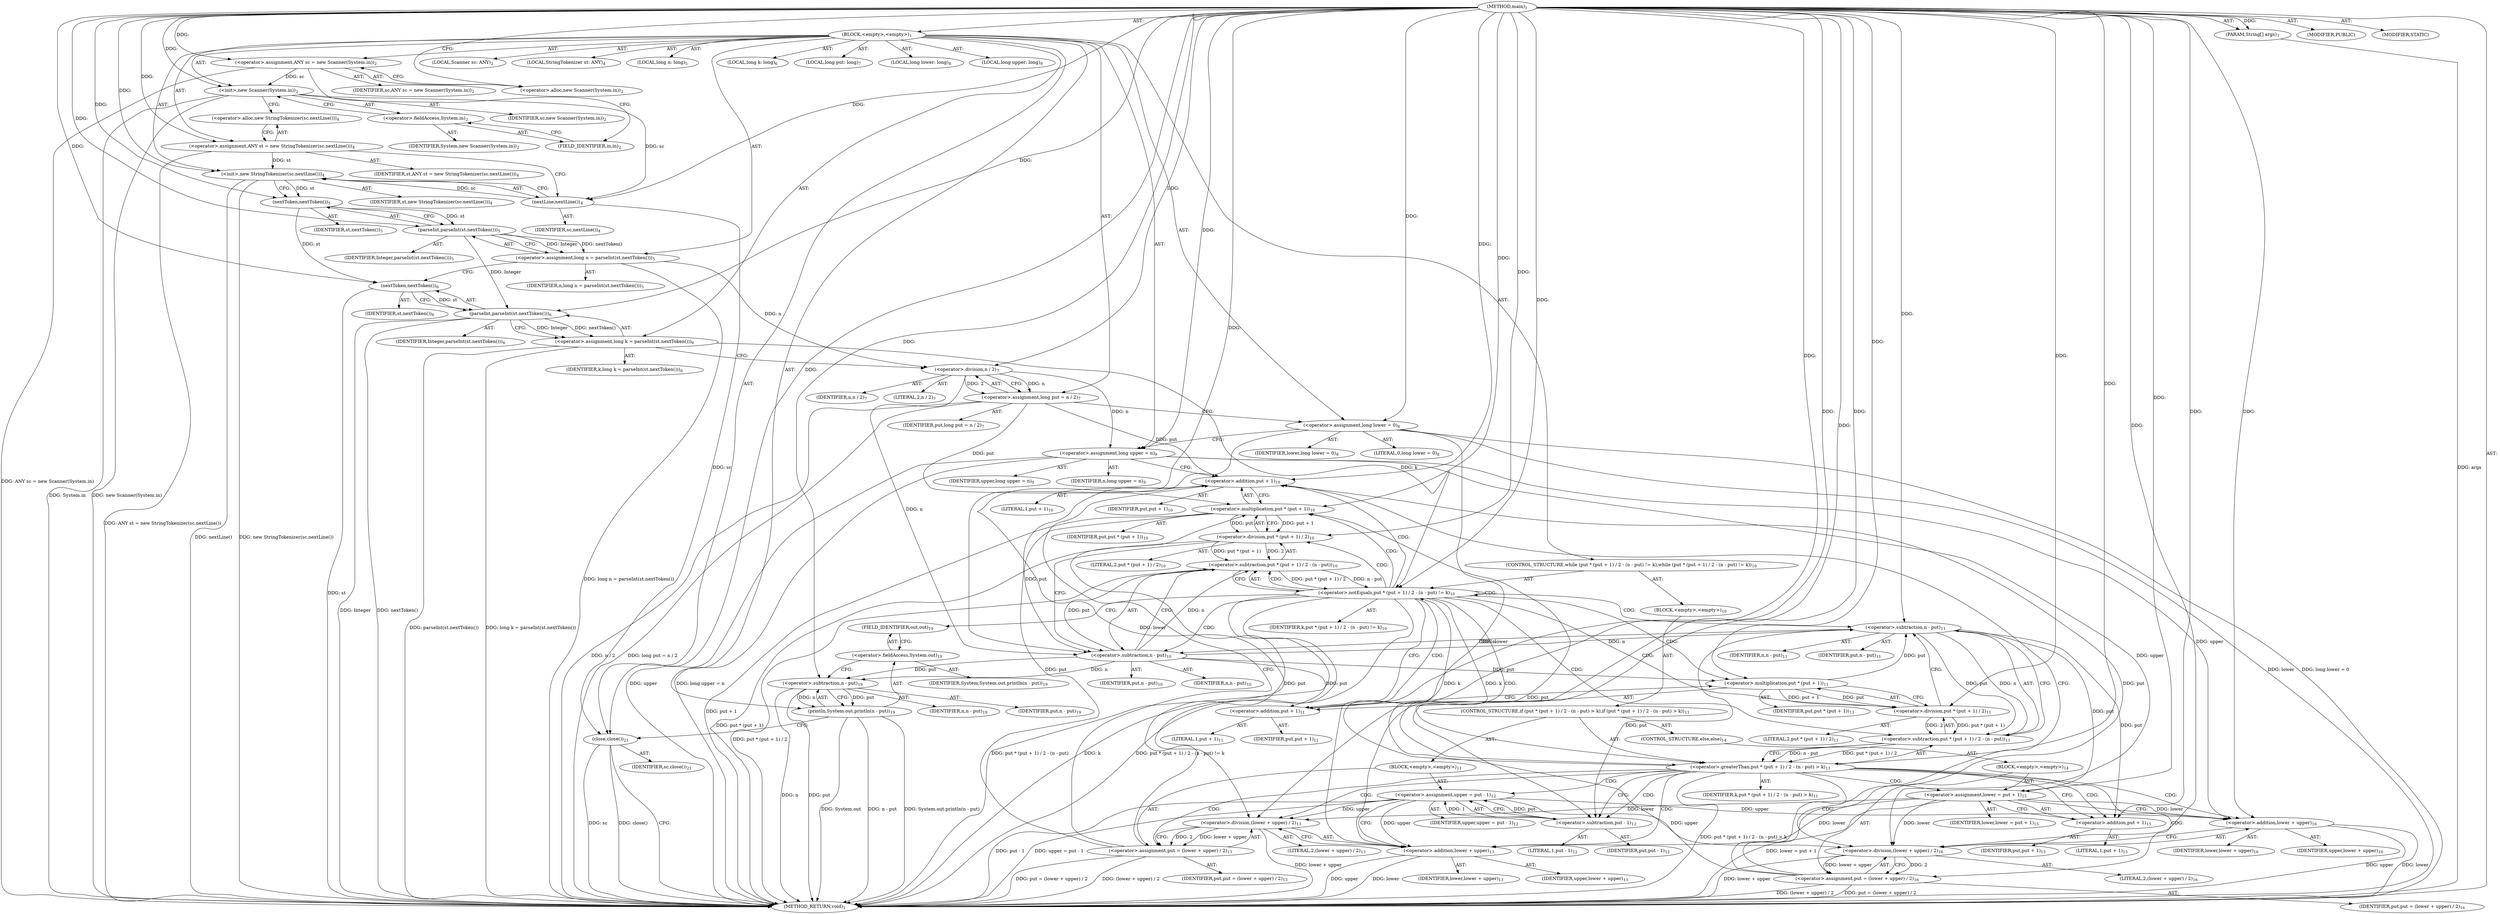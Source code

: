 digraph "main" {  
"21" [label = <(METHOD,main)<SUB>1</SUB>> ]
"22" [label = <(PARAM,String[] args)<SUB>1</SUB>> ]
"23" [label = <(BLOCK,&lt;empty&gt;,&lt;empty&gt;)<SUB>1</SUB>> ]
"4" [label = <(LOCAL,Scanner sc: ANY)<SUB>2</SUB>> ]
"24" [label = <(&lt;operator&gt;.assignment,ANY sc = new Scanner(System.in))<SUB>2</SUB>> ]
"25" [label = <(IDENTIFIER,sc,ANY sc = new Scanner(System.in))<SUB>2</SUB>> ]
"26" [label = <(&lt;operator&gt;.alloc,new Scanner(System.in))<SUB>2</SUB>> ]
"27" [label = <(&lt;init&gt;,new Scanner(System.in))<SUB>2</SUB>> ]
"3" [label = <(IDENTIFIER,sc,new Scanner(System.in))<SUB>2</SUB>> ]
"28" [label = <(&lt;operator&gt;.fieldAccess,System.in)<SUB>2</SUB>> ]
"29" [label = <(IDENTIFIER,System,new Scanner(System.in))<SUB>2</SUB>> ]
"30" [label = <(FIELD_IDENTIFIER,in,in)<SUB>2</SUB>> ]
"6" [label = <(LOCAL,StringTokenizer st: ANY)<SUB>4</SUB>> ]
"31" [label = <(&lt;operator&gt;.assignment,ANY st = new StringTokenizer(sc.nextLine()))<SUB>4</SUB>> ]
"32" [label = <(IDENTIFIER,st,ANY st = new StringTokenizer(sc.nextLine()))<SUB>4</SUB>> ]
"33" [label = <(&lt;operator&gt;.alloc,new StringTokenizer(sc.nextLine()))<SUB>4</SUB>> ]
"34" [label = <(&lt;init&gt;,new StringTokenizer(sc.nextLine()))<SUB>4</SUB>> ]
"5" [label = <(IDENTIFIER,st,new StringTokenizer(sc.nextLine()))<SUB>4</SUB>> ]
"35" [label = <(nextLine,nextLine())<SUB>4</SUB>> ]
"36" [label = <(IDENTIFIER,sc,nextLine())<SUB>4</SUB>> ]
"37" [label = <(LOCAL,long n: long)<SUB>5</SUB>> ]
"38" [label = <(&lt;operator&gt;.assignment,long n = parseInt(st.nextToken()))<SUB>5</SUB>> ]
"39" [label = <(IDENTIFIER,n,long n = parseInt(st.nextToken()))<SUB>5</SUB>> ]
"40" [label = <(parseInt,parseInt(st.nextToken()))<SUB>5</SUB>> ]
"41" [label = <(IDENTIFIER,Integer,parseInt(st.nextToken()))<SUB>5</SUB>> ]
"42" [label = <(nextToken,nextToken())<SUB>5</SUB>> ]
"43" [label = <(IDENTIFIER,st,nextToken())<SUB>5</SUB>> ]
"44" [label = <(LOCAL,long k: long)<SUB>6</SUB>> ]
"45" [label = <(&lt;operator&gt;.assignment,long k = parseInt(st.nextToken()))<SUB>6</SUB>> ]
"46" [label = <(IDENTIFIER,k,long k = parseInt(st.nextToken()))<SUB>6</SUB>> ]
"47" [label = <(parseInt,parseInt(st.nextToken()))<SUB>6</SUB>> ]
"48" [label = <(IDENTIFIER,Integer,parseInt(st.nextToken()))<SUB>6</SUB>> ]
"49" [label = <(nextToken,nextToken())<SUB>6</SUB>> ]
"50" [label = <(IDENTIFIER,st,nextToken())<SUB>6</SUB>> ]
"51" [label = <(LOCAL,long put: long)<SUB>7</SUB>> ]
"52" [label = <(&lt;operator&gt;.assignment,long put = n / 2)<SUB>7</SUB>> ]
"53" [label = <(IDENTIFIER,put,long put = n / 2)<SUB>7</SUB>> ]
"54" [label = <(&lt;operator&gt;.division,n / 2)<SUB>7</SUB>> ]
"55" [label = <(IDENTIFIER,n,n / 2)<SUB>7</SUB>> ]
"56" [label = <(LITERAL,2,n / 2)<SUB>7</SUB>> ]
"57" [label = <(LOCAL,long lower: long)<SUB>8</SUB>> ]
"58" [label = <(&lt;operator&gt;.assignment,long lower = 0)<SUB>8</SUB>> ]
"59" [label = <(IDENTIFIER,lower,long lower = 0)<SUB>8</SUB>> ]
"60" [label = <(LITERAL,0,long lower = 0)<SUB>8</SUB>> ]
"61" [label = <(LOCAL,long upper: long)<SUB>9</SUB>> ]
"62" [label = <(&lt;operator&gt;.assignment,long upper = n)<SUB>9</SUB>> ]
"63" [label = <(IDENTIFIER,upper,long upper = n)<SUB>9</SUB>> ]
"64" [label = <(IDENTIFIER,n,long upper = n)<SUB>9</SUB>> ]
"65" [label = <(CONTROL_STRUCTURE,while (put * (put + 1) / 2 - (n - put) != k),while (put * (put + 1) / 2 - (n - put) != k))<SUB>10</SUB>> ]
"66" [label = <(&lt;operator&gt;.notEquals,put * (put + 1) / 2 - (n - put) != k)<SUB>10</SUB>> ]
"67" [label = <(&lt;operator&gt;.subtraction,put * (put + 1) / 2 - (n - put))<SUB>10</SUB>> ]
"68" [label = <(&lt;operator&gt;.division,put * (put + 1) / 2)<SUB>10</SUB>> ]
"69" [label = <(&lt;operator&gt;.multiplication,put * (put + 1))<SUB>10</SUB>> ]
"70" [label = <(IDENTIFIER,put,put * (put + 1))<SUB>10</SUB>> ]
"71" [label = <(&lt;operator&gt;.addition,put + 1)<SUB>10</SUB>> ]
"72" [label = <(IDENTIFIER,put,put + 1)<SUB>10</SUB>> ]
"73" [label = <(LITERAL,1,put + 1)<SUB>10</SUB>> ]
"74" [label = <(LITERAL,2,put * (put + 1) / 2)<SUB>10</SUB>> ]
"75" [label = <(&lt;operator&gt;.subtraction,n - put)<SUB>10</SUB>> ]
"76" [label = <(IDENTIFIER,n,n - put)<SUB>10</SUB>> ]
"77" [label = <(IDENTIFIER,put,n - put)<SUB>10</SUB>> ]
"78" [label = <(IDENTIFIER,k,put * (put + 1) / 2 - (n - put) != k)<SUB>10</SUB>> ]
"79" [label = <(BLOCK,&lt;empty&gt;,&lt;empty&gt;)<SUB>10</SUB>> ]
"80" [label = <(CONTROL_STRUCTURE,if (put * (put + 1) / 2 - (n - put) &gt; k),if (put * (put + 1) / 2 - (n - put) &gt; k))<SUB>11</SUB>> ]
"81" [label = <(&lt;operator&gt;.greaterThan,put * (put + 1) / 2 - (n - put) &gt; k)<SUB>11</SUB>> ]
"82" [label = <(&lt;operator&gt;.subtraction,put * (put + 1) / 2 - (n - put))<SUB>11</SUB>> ]
"83" [label = <(&lt;operator&gt;.division,put * (put + 1) / 2)<SUB>11</SUB>> ]
"84" [label = <(&lt;operator&gt;.multiplication,put * (put + 1))<SUB>11</SUB>> ]
"85" [label = <(IDENTIFIER,put,put * (put + 1))<SUB>11</SUB>> ]
"86" [label = <(&lt;operator&gt;.addition,put + 1)<SUB>11</SUB>> ]
"87" [label = <(IDENTIFIER,put,put + 1)<SUB>11</SUB>> ]
"88" [label = <(LITERAL,1,put + 1)<SUB>11</SUB>> ]
"89" [label = <(LITERAL,2,put * (put + 1) / 2)<SUB>11</SUB>> ]
"90" [label = <(&lt;operator&gt;.subtraction,n - put)<SUB>11</SUB>> ]
"91" [label = <(IDENTIFIER,n,n - put)<SUB>11</SUB>> ]
"92" [label = <(IDENTIFIER,put,n - put)<SUB>11</SUB>> ]
"93" [label = <(IDENTIFIER,k,put * (put + 1) / 2 - (n - put) &gt; k)<SUB>11</SUB>> ]
"94" [label = <(BLOCK,&lt;empty&gt;,&lt;empty&gt;)<SUB>11</SUB>> ]
"95" [label = <(&lt;operator&gt;.assignment,upper = put - 1)<SUB>12</SUB>> ]
"96" [label = <(IDENTIFIER,upper,upper = put - 1)<SUB>12</SUB>> ]
"97" [label = <(&lt;operator&gt;.subtraction,put - 1)<SUB>12</SUB>> ]
"98" [label = <(IDENTIFIER,put,put - 1)<SUB>12</SUB>> ]
"99" [label = <(LITERAL,1,put - 1)<SUB>12</SUB>> ]
"100" [label = <(&lt;operator&gt;.assignment,put = (lower + upper) / 2)<SUB>13</SUB>> ]
"101" [label = <(IDENTIFIER,put,put = (lower + upper) / 2)<SUB>13</SUB>> ]
"102" [label = <(&lt;operator&gt;.division,(lower + upper) / 2)<SUB>13</SUB>> ]
"103" [label = <(&lt;operator&gt;.addition,lower + upper)<SUB>13</SUB>> ]
"104" [label = <(IDENTIFIER,lower,lower + upper)<SUB>13</SUB>> ]
"105" [label = <(IDENTIFIER,upper,lower + upper)<SUB>13</SUB>> ]
"106" [label = <(LITERAL,2,(lower + upper) / 2)<SUB>13</SUB>> ]
"107" [label = <(CONTROL_STRUCTURE,else,else)<SUB>14</SUB>> ]
"108" [label = <(BLOCK,&lt;empty&gt;,&lt;empty&gt;)<SUB>14</SUB>> ]
"109" [label = <(&lt;operator&gt;.assignment,lower = put + 1)<SUB>15</SUB>> ]
"110" [label = <(IDENTIFIER,lower,lower = put + 1)<SUB>15</SUB>> ]
"111" [label = <(&lt;operator&gt;.addition,put + 1)<SUB>15</SUB>> ]
"112" [label = <(IDENTIFIER,put,put + 1)<SUB>15</SUB>> ]
"113" [label = <(LITERAL,1,put + 1)<SUB>15</SUB>> ]
"114" [label = <(&lt;operator&gt;.assignment,put = (lower + upper) / 2)<SUB>16</SUB>> ]
"115" [label = <(IDENTIFIER,put,put = (lower + upper) / 2)<SUB>16</SUB>> ]
"116" [label = <(&lt;operator&gt;.division,(lower + upper) / 2)<SUB>16</SUB>> ]
"117" [label = <(&lt;operator&gt;.addition,lower + upper)<SUB>16</SUB>> ]
"118" [label = <(IDENTIFIER,lower,lower + upper)<SUB>16</SUB>> ]
"119" [label = <(IDENTIFIER,upper,lower + upper)<SUB>16</SUB>> ]
"120" [label = <(LITERAL,2,(lower + upper) / 2)<SUB>16</SUB>> ]
"121" [label = <(println,System.out.println(n - put))<SUB>19</SUB>> ]
"122" [label = <(&lt;operator&gt;.fieldAccess,System.out)<SUB>19</SUB>> ]
"123" [label = <(IDENTIFIER,System,System.out.println(n - put))<SUB>19</SUB>> ]
"124" [label = <(FIELD_IDENTIFIER,out,out)<SUB>19</SUB>> ]
"125" [label = <(&lt;operator&gt;.subtraction,n - put)<SUB>19</SUB>> ]
"126" [label = <(IDENTIFIER,n,n - put)<SUB>19</SUB>> ]
"127" [label = <(IDENTIFIER,put,n - put)<SUB>19</SUB>> ]
"128" [label = <(close,close())<SUB>21</SUB>> ]
"129" [label = <(IDENTIFIER,sc,close())<SUB>21</SUB>> ]
"130" [label = <(MODIFIER,PUBLIC)> ]
"131" [label = <(MODIFIER,STATIC)> ]
"132" [label = <(METHOD_RETURN,void)<SUB>1</SUB>> ]
  "21" -> "22"  [ label = "AST: "] 
  "21" -> "23"  [ label = "AST: "] 
  "21" -> "130"  [ label = "AST: "] 
  "21" -> "131"  [ label = "AST: "] 
  "21" -> "132"  [ label = "AST: "] 
  "23" -> "4"  [ label = "AST: "] 
  "23" -> "24"  [ label = "AST: "] 
  "23" -> "27"  [ label = "AST: "] 
  "23" -> "6"  [ label = "AST: "] 
  "23" -> "31"  [ label = "AST: "] 
  "23" -> "34"  [ label = "AST: "] 
  "23" -> "37"  [ label = "AST: "] 
  "23" -> "38"  [ label = "AST: "] 
  "23" -> "44"  [ label = "AST: "] 
  "23" -> "45"  [ label = "AST: "] 
  "23" -> "51"  [ label = "AST: "] 
  "23" -> "52"  [ label = "AST: "] 
  "23" -> "57"  [ label = "AST: "] 
  "23" -> "58"  [ label = "AST: "] 
  "23" -> "61"  [ label = "AST: "] 
  "23" -> "62"  [ label = "AST: "] 
  "23" -> "65"  [ label = "AST: "] 
  "23" -> "121"  [ label = "AST: "] 
  "23" -> "128"  [ label = "AST: "] 
  "24" -> "25"  [ label = "AST: "] 
  "24" -> "26"  [ label = "AST: "] 
  "27" -> "3"  [ label = "AST: "] 
  "27" -> "28"  [ label = "AST: "] 
  "28" -> "29"  [ label = "AST: "] 
  "28" -> "30"  [ label = "AST: "] 
  "31" -> "32"  [ label = "AST: "] 
  "31" -> "33"  [ label = "AST: "] 
  "34" -> "5"  [ label = "AST: "] 
  "34" -> "35"  [ label = "AST: "] 
  "35" -> "36"  [ label = "AST: "] 
  "38" -> "39"  [ label = "AST: "] 
  "38" -> "40"  [ label = "AST: "] 
  "40" -> "41"  [ label = "AST: "] 
  "40" -> "42"  [ label = "AST: "] 
  "42" -> "43"  [ label = "AST: "] 
  "45" -> "46"  [ label = "AST: "] 
  "45" -> "47"  [ label = "AST: "] 
  "47" -> "48"  [ label = "AST: "] 
  "47" -> "49"  [ label = "AST: "] 
  "49" -> "50"  [ label = "AST: "] 
  "52" -> "53"  [ label = "AST: "] 
  "52" -> "54"  [ label = "AST: "] 
  "54" -> "55"  [ label = "AST: "] 
  "54" -> "56"  [ label = "AST: "] 
  "58" -> "59"  [ label = "AST: "] 
  "58" -> "60"  [ label = "AST: "] 
  "62" -> "63"  [ label = "AST: "] 
  "62" -> "64"  [ label = "AST: "] 
  "65" -> "66"  [ label = "AST: "] 
  "65" -> "79"  [ label = "AST: "] 
  "66" -> "67"  [ label = "AST: "] 
  "66" -> "78"  [ label = "AST: "] 
  "67" -> "68"  [ label = "AST: "] 
  "67" -> "75"  [ label = "AST: "] 
  "68" -> "69"  [ label = "AST: "] 
  "68" -> "74"  [ label = "AST: "] 
  "69" -> "70"  [ label = "AST: "] 
  "69" -> "71"  [ label = "AST: "] 
  "71" -> "72"  [ label = "AST: "] 
  "71" -> "73"  [ label = "AST: "] 
  "75" -> "76"  [ label = "AST: "] 
  "75" -> "77"  [ label = "AST: "] 
  "79" -> "80"  [ label = "AST: "] 
  "80" -> "81"  [ label = "AST: "] 
  "80" -> "94"  [ label = "AST: "] 
  "80" -> "107"  [ label = "AST: "] 
  "81" -> "82"  [ label = "AST: "] 
  "81" -> "93"  [ label = "AST: "] 
  "82" -> "83"  [ label = "AST: "] 
  "82" -> "90"  [ label = "AST: "] 
  "83" -> "84"  [ label = "AST: "] 
  "83" -> "89"  [ label = "AST: "] 
  "84" -> "85"  [ label = "AST: "] 
  "84" -> "86"  [ label = "AST: "] 
  "86" -> "87"  [ label = "AST: "] 
  "86" -> "88"  [ label = "AST: "] 
  "90" -> "91"  [ label = "AST: "] 
  "90" -> "92"  [ label = "AST: "] 
  "94" -> "95"  [ label = "AST: "] 
  "94" -> "100"  [ label = "AST: "] 
  "95" -> "96"  [ label = "AST: "] 
  "95" -> "97"  [ label = "AST: "] 
  "97" -> "98"  [ label = "AST: "] 
  "97" -> "99"  [ label = "AST: "] 
  "100" -> "101"  [ label = "AST: "] 
  "100" -> "102"  [ label = "AST: "] 
  "102" -> "103"  [ label = "AST: "] 
  "102" -> "106"  [ label = "AST: "] 
  "103" -> "104"  [ label = "AST: "] 
  "103" -> "105"  [ label = "AST: "] 
  "107" -> "108"  [ label = "AST: "] 
  "108" -> "109"  [ label = "AST: "] 
  "108" -> "114"  [ label = "AST: "] 
  "109" -> "110"  [ label = "AST: "] 
  "109" -> "111"  [ label = "AST: "] 
  "111" -> "112"  [ label = "AST: "] 
  "111" -> "113"  [ label = "AST: "] 
  "114" -> "115"  [ label = "AST: "] 
  "114" -> "116"  [ label = "AST: "] 
  "116" -> "117"  [ label = "AST: "] 
  "116" -> "120"  [ label = "AST: "] 
  "117" -> "118"  [ label = "AST: "] 
  "117" -> "119"  [ label = "AST: "] 
  "121" -> "122"  [ label = "AST: "] 
  "121" -> "125"  [ label = "AST: "] 
  "122" -> "123"  [ label = "AST: "] 
  "122" -> "124"  [ label = "AST: "] 
  "125" -> "126"  [ label = "AST: "] 
  "125" -> "127"  [ label = "AST: "] 
  "128" -> "129"  [ label = "AST: "] 
  "24" -> "30"  [ label = "CFG: "] 
  "27" -> "33"  [ label = "CFG: "] 
  "31" -> "35"  [ label = "CFG: "] 
  "34" -> "42"  [ label = "CFG: "] 
  "38" -> "49"  [ label = "CFG: "] 
  "45" -> "54"  [ label = "CFG: "] 
  "52" -> "58"  [ label = "CFG: "] 
  "58" -> "62"  [ label = "CFG: "] 
  "62" -> "71"  [ label = "CFG: "] 
  "121" -> "128"  [ label = "CFG: "] 
  "128" -> "132"  [ label = "CFG: "] 
  "26" -> "24"  [ label = "CFG: "] 
  "28" -> "27"  [ label = "CFG: "] 
  "33" -> "31"  [ label = "CFG: "] 
  "35" -> "34"  [ label = "CFG: "] 
  "40" -> "38"  [ label = "CFG: "] 
  "47" -> "45"  [ label = "CFG: "] 
  "54" -> "52"  [ label = "CFG: "] 
  "66" -> "86"  [ label = "CFG: "] 
  "66" -> "124"  [ label = "CFG: "] 
  "122" -> "125"  [ label = "CFG: "] 
  "125" -> "121"  [ label = "CFG: "] 
  "30" -> "28"  [ label = "CFG: "] 
  "42" -> "40"  [ label = "CFG: "] 
  "49" -> "47"  [ label = "CFG: "] 
  "67" -> "66"  [ label = "CFG: "] 
  "124" -> "122"  [ label = "CFG: "] 
  "68" -> "75"  [ label = "CFG: "] 
  "75" -> "67"  [ label = "CFG: "] 
  "81" -> "97"  [ label = "CFG: "] 
  "81" -> "111"  [ label = "CFG: "] 
  "69" -> "68"  [ label = "CFG: "] 
  "82" -> "81"  [ label = "CFG: "] 
  "95" -> "103"  [ label = "CFG: "] 
  "100" -> "71"  [ label = "CFG: "] 
  "71" -> "69"  [ label = "CFG: "] 
  "83" -> "90"  [ label = "CFG: "] 
  "90" -> "82"  [ label = "CFG: "] 
  "97" -> "95"  [ label = "CFG: "] 
  "102" -> "100"  [ label = "CFG: "] 
  "109" -> "117"  [ label = "CFG: "] 
  "114" -> "71"  [ label = "CFG: "] 
  "84" -> "83"  [ label = "CFG: "] 
  "103" -> "102"  [ label = "CFG: "] 
  "111" -> "109"  [ label = "CFG: "] 
  "116" -> "114"  [ label = "CFG: "] 
  "86" -> "84"  [ label = "CFG: "] 
  "117" -> "116"  [ label = "CFG: "] 
  "21" -> "26"  [ label = "CFG: "] 
  "22" -> "132"  [ label = "DDG: args"] 
  "24" -> "132"  [ label = "DDG: ANY sc = new Scanner(System.in)"] 
  "27" -> "132"  [ label = "DDG: System.in"] 
  "27" -> "132"  [ label = "DDG: new Scanner(System.in)"] 
  "31" -> "132"  [ label = "DDG: ANY st = new StringTokenizer(sc.nextLine())"] 
  "34" -> "132"  [ label = "DDG: nextLine()"] 
  "34" -> "132"  [ label = "DDG: new StringTokenizer(sc.nextLine())"] 
  "38" -> "132"  [ label = "DDG: long n = parseInt(st.nextToken())"] 
  "47" -> "132"  [ label = "DDG: Integer"] 
  "49" -> "132"  [ label = "DDG: st"] 
  "47" -> "132"  [ label = "DDG: nextToken()"] 
  "45" -> "132"  [ label = "DDG: parseInt(st.nextToken())"] 
  "45" -> "132"  [ label = "DDG: long k = parseInt(st.nextToken())"] 
  "52" -> "132"  [ label = "DDG: n / 2"] 
  "52" -> "132"  [ label = "DDG: long put = n / 2"] 
  "58" -> "132"  [ label = "DDG: lower"] 
  "58" -> "132"  [ label = "DDG: long lower = 0"] 
  "62" -> "132"  [ label = "DDG: upper"] 
  "62" -> "132"  [ label = "DDG: long upper = n"] 
  "69" -> "132"  [ label = "DDG: put + 1"] 
  "68" -> "132"  [ label = "DDG: put * (put + 1)"] 
  "67" -> "132"  [ label = "DDG: put * (put + 1) / 2"] 
  "66" -> "132"  [ label = "DDG: put * (put + 1) / 2 - (n - put)"] 
  "66" -> "132"  [ label = "DDG: k"] 
  "66" -> "132"  [ label = "DDG: put * (put + 1) / 2 - (n - put) != k"] 
  "121" -> "132"  [ label = "DDG: System.out"] 
  "125" -> "132"  [ label = "DDG: n"] 
  "125" -> "132"  [ label = "DDG: put"] 
  "121" -> "132"  [ label = "DDG: n - put"] 
  "121" -> "132"  [ label = "DDG: System.out.println(n - put)"] 
  "128" -> "132"  [ label = "DDG: sc"] 
  "128" -> "132"  [ label = "DDG: close()"] 
  "81" -> "132"  [ label = "DDG: put * (put + 1) / 2 - (n - put) &gt; k"] 
  "109" -> "132"  [ label = "DDG: lower = put + 1"] 
  "117" -> "132"  [ label = "DDG: lower"] 
  "117" -> "132"  [ label = "DDG: upper"] 
  "116" -> "132"  [ label = "DDG: lower + upper"] 
  "114" -> "132"  [ label = "DDG: (lower + upper) / 2"] 
  "114" -> "132"  [ label = "DDG: put = (lower + upper) / 2"] 
  "95" -> "132"  [ label = "DDG: put - 1"] 
  "95" -> "132"  [ label = "DDG: upper = put - 1"] 
  "103" -> "132"  [ label = "DDG: lower"] 
  "103" -> "132"  [ label = "DDG: upper"] 
  "102" -> "132"  [ label = "DDG: lower + upper"] 
  "100" -> "132"  [ label = "DDG: (lower + upper) / 2"] 
  "100" -> "132"  [ label = "DDG: put = (lower + upper) / 2"] 
  "21" -> "22"  [ label = "DDG: "] 
  "21" -> "24"  [ label = "DDG: "] 
  "21" -> "31"  [ label = "DDG: "] 
  "40" -> "38"  [ label = "DDG: Integer"] 
  "40" -> "38"  [ label = "DDG: nextToken()"] 
  "47" -> "45"  [ label = "DDG: Integer"] 
  "47" -> "45"  [ label = "DDG: nextToken()"] 
  "54" -> "52"  [ label = "DDG: n"] 
  "54" -> "52"  [ label = "DDG: 2"] 
  "21" -> "58"  [ label = "DDG: "] 
  "54" -> "62"  [ label = "DDG: n"] 
  "21" -> "62"  [ label = "DDG: "] 
  "24" -> "27"  [ label = "DDG: sc"] 
  "21" -> "27"  [ label = "DDG: "] 
  "31" -> "34"  [ label = "DDG: st"] 
  "21" -> "34"  [ label = "DDG: "] 
  "35" -> "34"  [ label = "DDG: sc"] 
  "125" -> "121"  [ label = "DDG: n"] 
  "125" -> "121"  [ label = "DDG: put"] 
  "35" -> "128"  [ label = "DDG: sc"] 
  "21" -> "128"  [ label = "DDG: "] 
  "27" -> "35"  [ label = "DDG: sc"] 
  "21" -> "35"  [ label = "DDG: "] 
  "21" -> "40"  [ label = "DDG: "] 
  "42" -> "40"  [ label = "DDG: st"] 
  "40" -> "47"  [ label = "DDG: Integer"] 
  "21" -> "47"  [ label = "DDG: "] 
  "49" -> "47"  [ label = "DDG: st"] 
  "38" -> "54"  [ label = "DDG: n"] 
  "21" -> "54"  [ label = "DDG: "] 
  "67" -> "66"  [ label = "DDG: put * (put + 1) / 2"] 
  "67" -> "66"  [ label = "DDG: n - put"] 
  "45" -> "66"  [ label = "DDG: k"] 
  "81" -> "66"  [ label = "DDG: k"] 
  "21" -> "66"  [ label = "DDG: "] 
  "75" -> "125"  [ label = "DDG: n"] 
  "21" -> "125"  [ label = "DDG: "] 
  "75" -> "125"  [ label = "DDG: put"] 
  "34" -> "42"  [ label = "DDG: st"] 
  "21" -> "42"  [ label = "DDG: "] 
  "42" -> "49"  [ label = "DDG: st"] 
  "21" -> "49"  [ label = "DDG: "] 
  "68" -> "67"  [ label = "DDG: put * (put + 1)"] 
  "68" -> "67"  [ label = "DDG: 2"] 
  "75" -> "67"  [ label = "DDG: n"] 
  "75" -> "67"  [ label = "DDG: put"] 
  "69" -> "68"  [ label = "DDG: put"] 
  "69" -> "68"  [ label = "DDG: put + 1"] 
  "21" -> "68"  [ label = "DDG: "] 
  "90" -> "75"  [ label = "DDG: n"] 
  "21" -> "75"  [ label = "DDG: "] 
  "54" -> "75"  [ label = "DDG: n"] 
  "69" -> "75"  [ label = "DDG: put"] 
  "82" -> "81"  [ label = "DDG: put * (put + 1) / 2"] 
  "82" -> "81"  [ label = "DDG: n - put"] 
  "66" -> "81"  [ label = "DDG: k"] 
  "21" -> "81"  [ label = "DDG: "] 
  "97" -> "95"  [ label = "DDG: put"] 
  "97" -> "95"  [ label = "DDG: 1"] 
  "102" -> "100"  [ label = "DDG: lower + upper"] 
  "102" -> "100"  [ label = "DDG: 2"] 
  "21" -> "69"  [ label = "DDG: "] 
  "52" -> "69"  [ label = "DDG: put"] 
  "114" -> "69"  [ label = "DDG: put"] 
  "100" -> "69"  [ label = "DDG: put"] 
  "83" -> "82"  [ label = "DDG: put * (put + 1)"] 
  "83" -> "82"  [ label = "DDG: 2"] 
  "90" -> "82"  [ label = "DDG: n"] 
  "90" -> "82"  [ label = "DDG: put"] 
  "90" -> "109"  [ label = "DDG: put"] 
  "21" -> "109"  [ label = "DDG: "] 
  "116" -> "114"  [ label = "DDG: lower + upper"] 
  "116" -> "114"  [ label = "DDG: 2"] 
  "52" -> "71"  [ label = "DDG: put"] 
  "114" -> "71"  [ label = "DDG: put"] 
  "100" -> "71"  [ label = "DDG: put"] 
  "21" -> "71"  [ label = "DDG: "] 
  "84" -> "83"  [ label = "DDG: put"] 
  "84" -> "83"  [ label = "DDG: put + 1"] 
  "21" -> "83"  [ label = "DDG: "] 
  "75" -> "90"  [ label = "DDG: n"] 
  "21" -> "90"  [ label = "DDG: "] 
  "84" -> "90"  [ label = "DDG: put"] 
  "90" -> "97"  [ label = "DDG: put"] 
  "21" -> "97"  [ label = "DDG: "] 
  "58" -> "102"  [ label = "DDG: lower"] 
  "21" -> "102"  [ label = "DDG: "] 
  "109" -> "102"  [ label = "DDG: lower"] 
  "95" -> "102"  [ label = "DDG: upper"] 
  "21" -> "84"  [ label = "DDG: "] 
  "75" -> "84"  [ label = "DDG: put"] 
  "58" -> "103"  [ label = "DDG: lower"] 
  "21" -> "103"  [ label = "DDG: "] 
  "109" -> "103"  [ label = "DDG: lower"] 
  "95" -> "103"  [ label = "DDG: upper"] 
  "90" -> "111"  [ label = "DDG: put"] 
  "21" -> "111"  [ label = "DDG: "] 
  "109" -> "116"  [ label = "DDG: lower"] 
  "21" -> "116"  [ label = "DDG: "] 
  "62" -> "116"  [ label = "DDG: upper"] 
  "95" -> "116"  [ label = "DDG: upper"] 
  "75" -> "86"  [ label = "DDG: put"] 
  "21" -> "86"  [ label = "DDG: "] 
  "109" -> "117"  [ label = "DDG: lower"] 
  "21" -> "117"  [ label = "DDG: "] 
  "62" -> "117"  [ label = "DDG: upper"] 
  "95" -> "117"  [ label = "DDG: upper"] 
  "66" -> "68"  [ label = "CDG: "] 
  "66" -> "66"  [ label = "CDG: "] 
  "66" -> "75"  [ label = "CDG: "] 
  "66" -> "81"  [ label = "CDG: "] 
  "66" -> "84"  [ label = "CDG: "] 
  "66" -> "69"  [ label = "CDG: "] 
  "66" -> "67"  [ label = "CDG: "] 
  "66" -> "82"  [ label = "CDG: "] 
  "66" -> "90"  [ label = "CDG: "] 
  "66" -> "83"  [ label = "CDG: "] 
  "66" -> "71"  [ label = "CDG: "] 
  "66" -> "86"  [ label = "CDG: "] 
  "81" -> "116"  [ label = "CDG: "] 
  "81" -> "102"  [ label = "CDG: "] 
  "81" -> "114"  [ label = "CDG: "] 
  "81" -> "103"  [ label = "CDG: "] 
  "81" -> "95"  [ label = "CDG: "] 
  "81" -> "97"  [ label = "CDG: "] 
  "81" -> "100"  [ label = "CDG: "] 
  "81" -> "117"  [ label = "CDG: "] 
  "81" -> "111"  [ label = "CDG: "] 
  "81" -> "109"  [ label = "CDG: "] 
}
